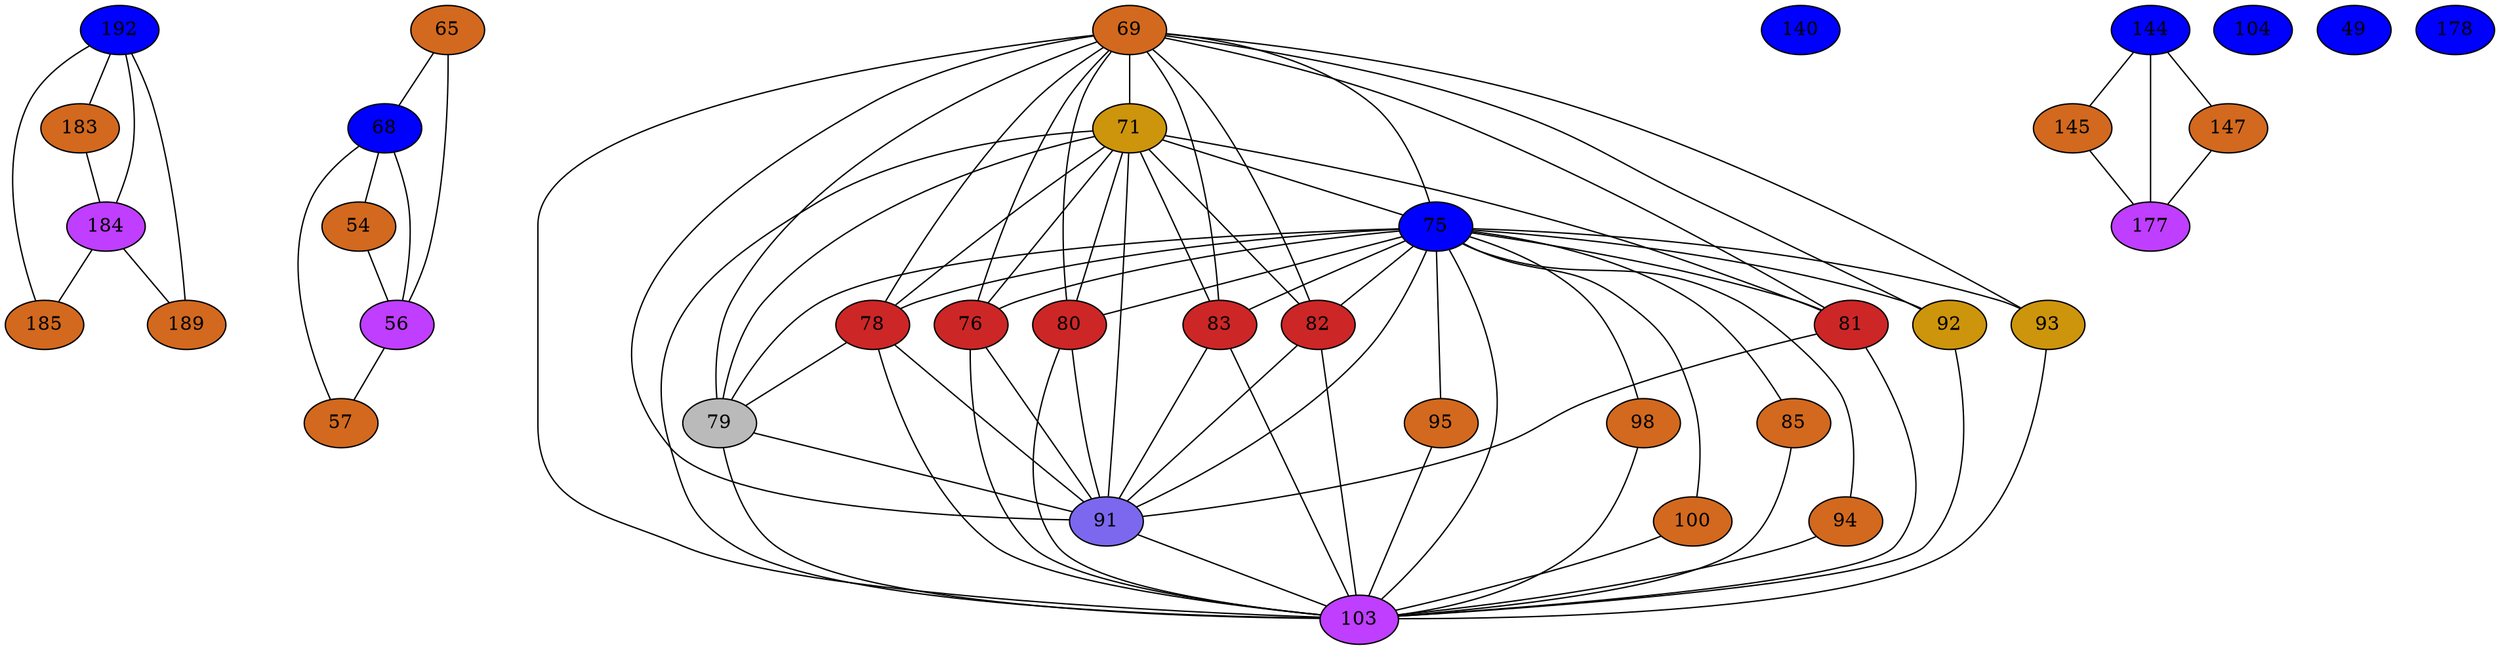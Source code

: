 strict graph {
192[label="192" style=filled fillcolor="blue1"];
192 -- 183
192 -- 184
192 -- 185
192 -- 189
65[label="65" style=filled fillcolor="chocolate"];
65 -- 68
65 -- 56
68[label="68" style=filled fillcolor="blue1"];
68 -- 65
68 -- 54
68 -- 56
68 -- 57
69[label="69" style=filled fillcolor="chocolate"];
69 -- 103
69 -- 71
69 -- 75
69 -- 76
69 -- 78
69 -- 79
69 -- 80
69 -- 81
69 -- 82
69 -- 83
69 -- 91
69 -- 92
69 -- 93
71[label="71" style=filled fillcolor="darkgoldenrod3"];
71 -- 80
71 -- 81
71 -- 82
71 -- 83
71 -- 69
71 -- 103
71 -- 75
71 -- 91
71 -- 76
71 -- 78
71 -- 79
75[label="75" style=filled fillcolor="blue1"];
75 -- 98
75 -- 100
75 -- 69
75 -- 103
75 -- 71
75 -- 76
75 -- 78
75 -- 79
75 -- 80
75 -- 81
75 -- 82
75 -- 83
75 -- 85
75 -- 91
75 -- 92
75 -- 93
75 -- 94
75 -- 95
76[label="76" style=filled fillcolor="firebrick3"];
76 -- 69
76 -- 103
76 -- 71
76 -- 75
76 -- 91
140[label="140" style=filled fillcolor="blue1"];
78[label="78" style=filled fillcolor="firebrick3"];
78 -- 69
78 -- 103
78 -- 71
78 -- 75
78 -- 91
78 -- 79
79[label="79" style=filled fillcolor="gray73"];
79 -- 69
79 -- 103
79 -- 71
79 -- 75
79 -- 91
79 -- 78
80[label="80" style=filled fillcolor="firebrick3"];
80 -- 69
80 -- 103
80 -- 71
80 -- 75
80 -- 91
144[label="144" style=filled fillcolor="blue1"];
144 -- 145
144 -- 177
144 -- 147
81[label="81" style=filled fillcolor="firebrick3"];
81 -- 69
81 -- 103
81 -- 71
81 -- 75
81 -- 91
145[label="145" style=filled fillcolor="chocolate"];
145 -- 144
145 -- 177
82[label="82" style=filled fillcolor="firebrick3"];
82 -- 69
82 -- 103
82 -- 71
82 -- 75
82 -- 91
83[label="83" style=filled fillcolor="firebrick3"];
83 -- 69
83 -- 103
83 -- 71
83 -- 75
83 -- 91
147[label="147" style=filled fillcolor="chocolate"];
147 -- 144
147 -- 177
85[label="85" style=filled fillcolor="chocolate"];
85 -- 103
85 -- 75
91[label="91" style=filled fillcolor="mediumslateblue"];
91 -- 80
91 -- 81
91 -- 82
91 -- 83
91 -- 69
91 -- 103
91 -- 71
91 -- 75
91 -- 76
91 -- 78
91 -- 79
92[label="92" style=filled fillcolor="darkgoldenrod3"];
92 -- 69
92 -- 103
92 -- 75
93[label="93" style=filled fillcolor="darkgoldenrod3"];
93 -- 69
93 -- 103
93 -- 75
94[label="94" style=filled fillcolor="chocolate"];
94 -- 103
94 -- 75
95[label="95" style=filled fillcolor="chocolate"];
95 -- 103
95 -- 75
98[label="98" style=filled fillcolor="chocolate"];
98 -- 103
98 -- 75
100[label="100" style=filled fillcolor="chocolate"];
100 -- 103
100 -- 75
103[label="103" style=filled fillcolor="darkorchid1"];
103 -- 98
103 -- 100
103 -- 69
103 -- 71
103 -- 75
103 -- 76
103 -- 78
103 -- 79
103 -- 80
103 -- 81
103 -- 82
103 -- 83
103 -- 85
103 -- 91
103 -- 92
103 -- 93
103 -- 94
103 -- 95
104[label="104" style=filled fillcolor="blue1"];
49[label="49" style=filled fillcolor="blue1"];
177[label="177" style=filled fillcolor="darkorchid1"];
177 -- 144
177 -- 145
177 -- 147
178[label="178" style=filled fillcolor="blue1"];
54[label="54" style=filled fillcolor="chocolate"];
54 -- 68
54 -- 56
183[label="183" style=filled fillcolor="chocolate"];
183 -- 192
183 -- 184
56[label="56" style=filled fillcolor="darkorchid1"];
56 -- 65
56 -- 68
56 -- 54
56 -- 57
184[label="184" style=filled fillcolor="darkorchid1"];
184 -- 192
184 -- 183
184 -- 185
184 -- 189
57[label="57" style=filled fillcolor="chocolate"];
57 -- 68
57 -- 56
185[label="185" style=filled fillcolor="chocolate"];
185 -- 192
185 -- 184
189[label="189" style=filled fillcolor="chocolate"];
189 -- 192
189 -- 184
}
